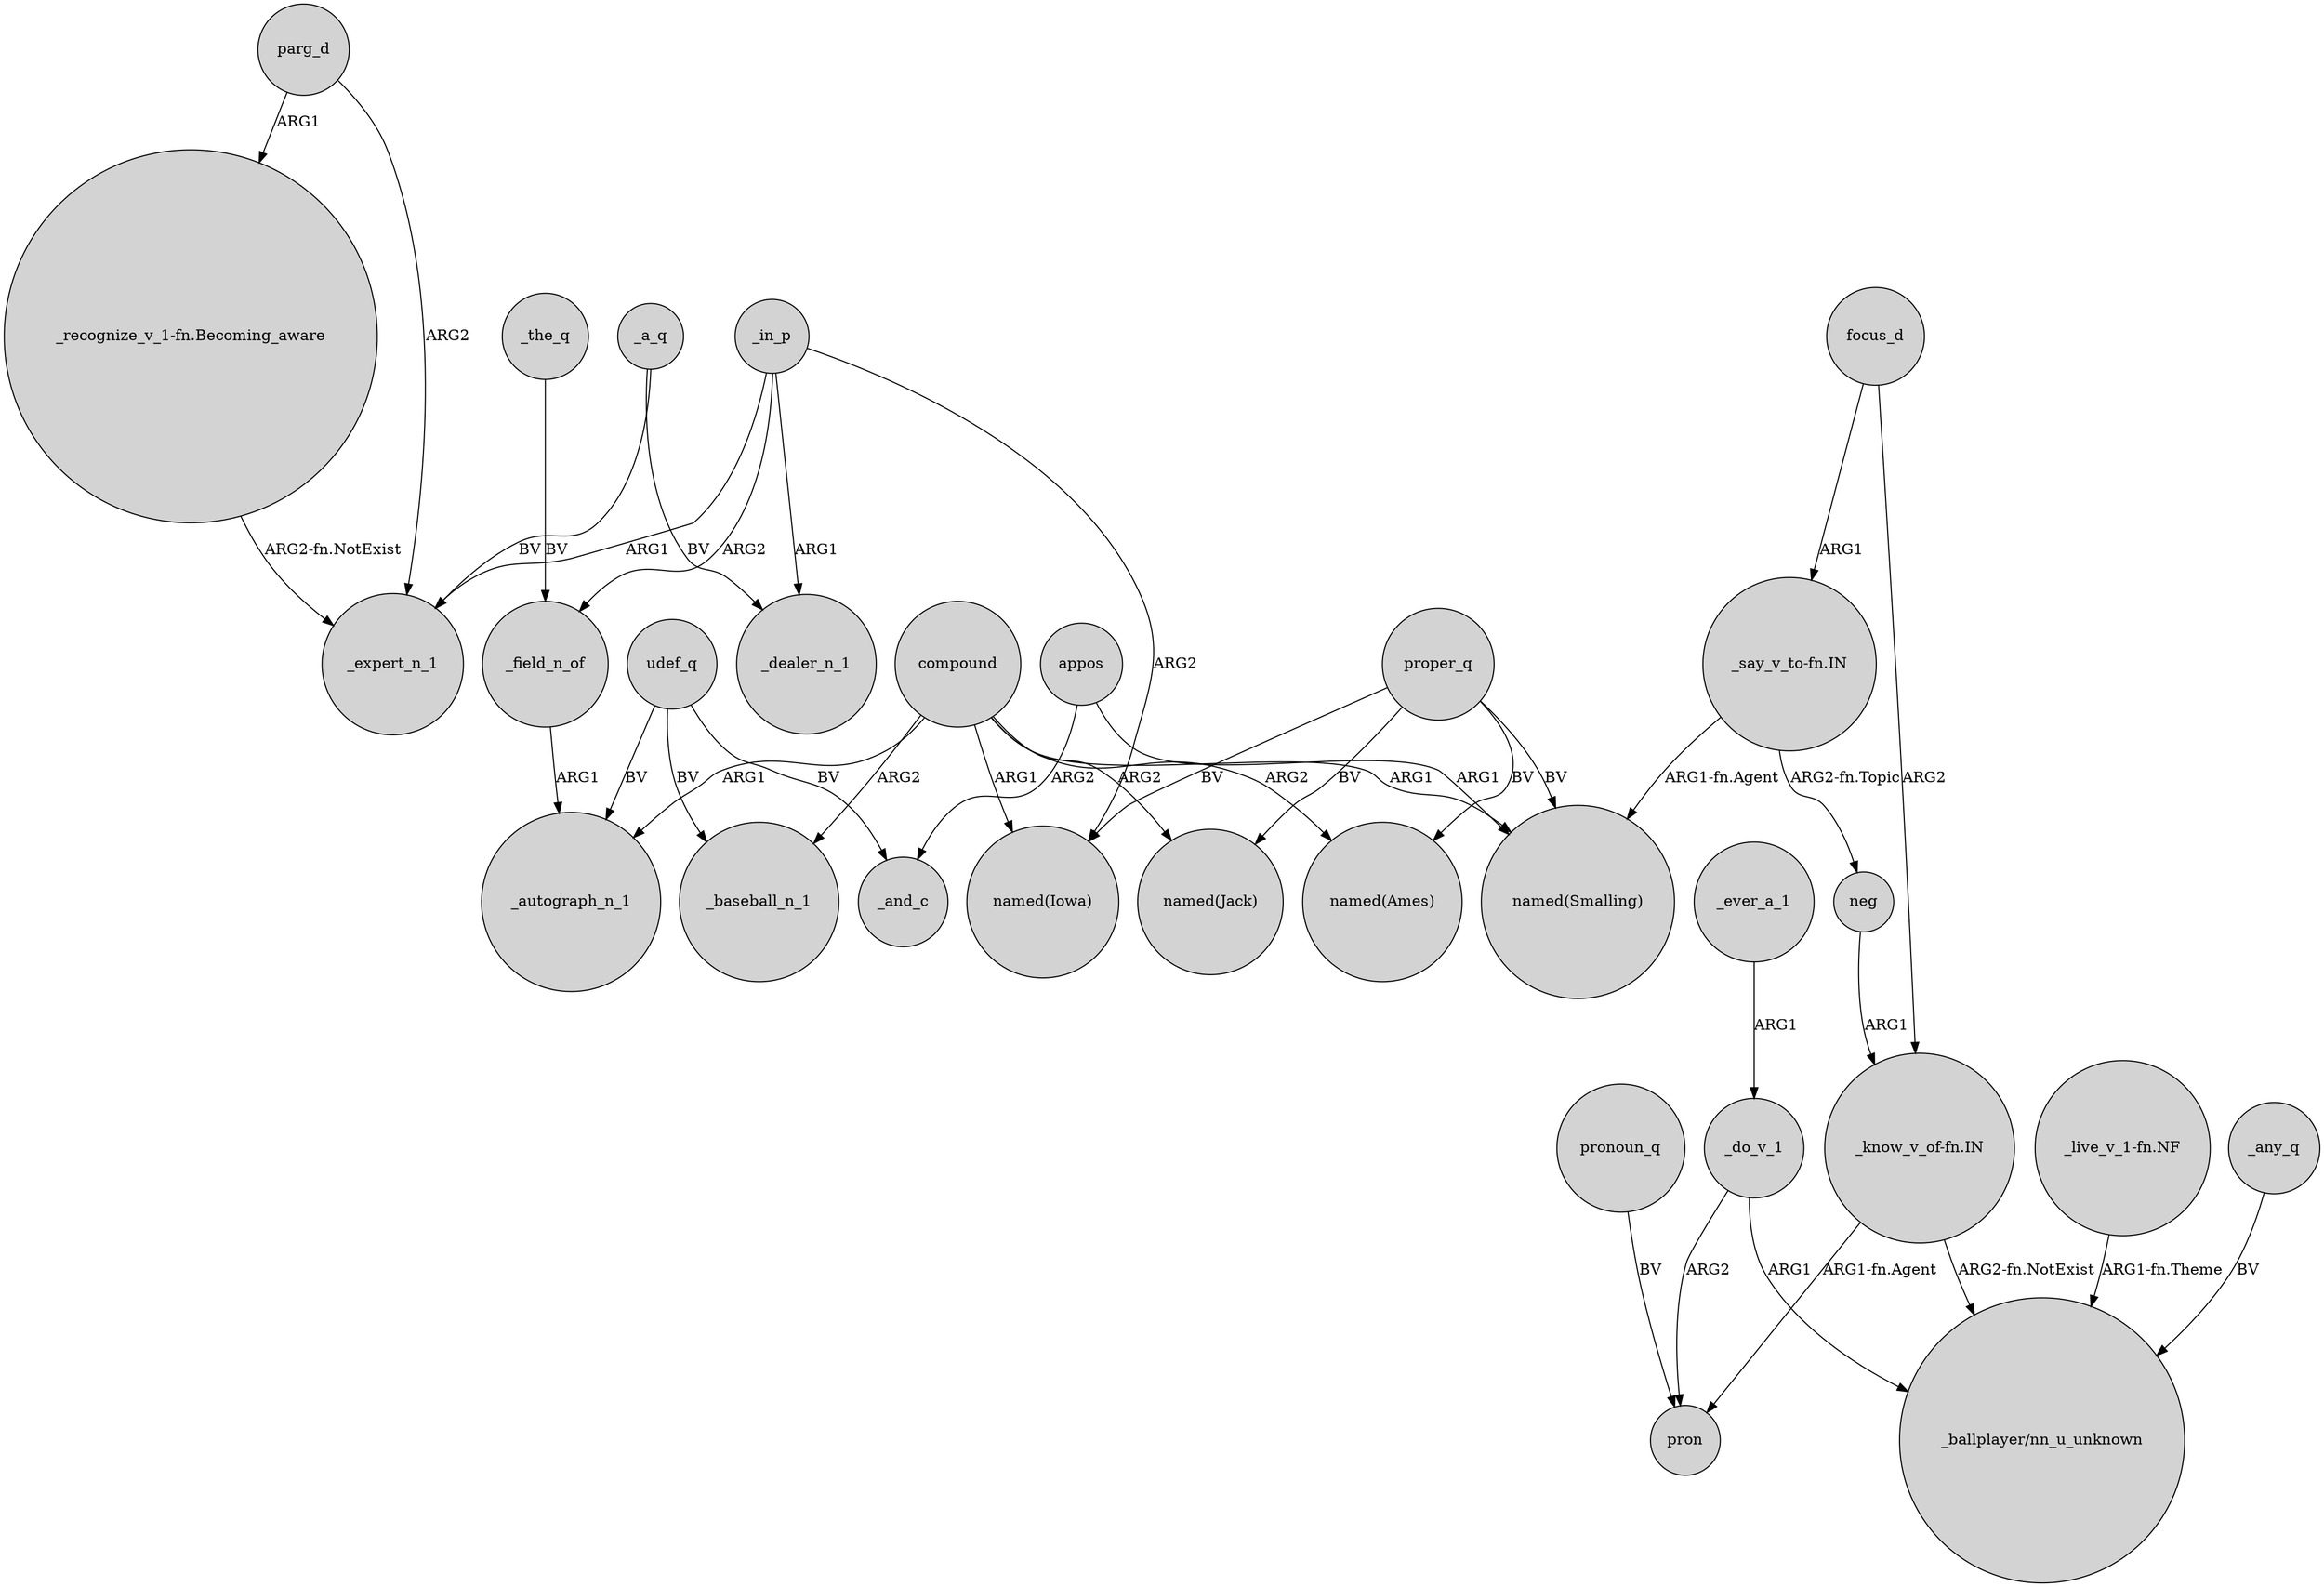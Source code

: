 digraph {
	node [shape=circle style=filled]
	parg_d -> _expert_n_1 [label=ARG2]
	proper_q -> "named(Ames)" [label=BV]
	neg -> "_know_v_of-fn.IN" [label=ARG1]
	appos -> "named(Smalling)" [label=ARG1]
	"_recognize_v_1-fn.Becoming_aware" -> _expert_n_1 [label="ARG2-fn.NotExist"]
	udef_q -> _baseball_n_1 [label=BV]
	_field_n_of -> _autograph_n_1 [label=ARG1]
	compound -> "named(Ames)" [label=ARG2]
	focus_d -> "_know_v_of-fn.IN" [label=ARG2]
	"_say_v_to-fn.IN" -> "named(Smalling)" [label="ARG1-fn.Agent"]
	_do_v_1 -> pron [label=ARG2]
	udef_q -> _autograph_n_1 [label=BV]
	_in_p -> _expert_n_1 [label=ARG1]
	"_know_v_of-fn.IN" -> "_ballplayer/nn_u_unknown" [label="ARG2-fn.NotExist"]
	compound -> "named(Jack)" [label=ARG2]
	pronoun_q -> pron [label=BV]
	"_know_v_of-fn.IN" -> pron [label="ARG1-fn.Agent"]
	_any_q -> "_ballplayer/nn_u_unknown" [label=BV]
	compound -> _baseball_n_1 [label=ARG2]
	appos -> _and_c [label=ARG2]
	_the_q -> _field_n_of [label=BV]
	"_live_v_1-fn.NF" -> "_ballplayer/nn_u_unknown" [label="ARG1-fn.Theme"]
	_do_v_1 -> "_ballplayer/nn_u_unknown" [label=ARG1]
	parg_d -> "_recognize_v_1-fn.Becoming_aware" [label=ARG1]
	proper_q -> "named(Iowa)" [label=BV]
	proper_q -> "named(Jack)" [label=BV]
	_ever_a_1 -> _do_v_1 [label=ARG1]
	_a_q -> _expert_n_1 [label=BV]
	compound -> _autograph_n_1 [label=ARG1]
	"_say_v_to-fn.IN" -> neg [label="ARG2-fn.Topic"]
	_in_p -> _dealer_n_1 [label=ARG1]
	compound -> "named(Smalling)" [label=ARG1]
	compound -> "named(Iowa)" [label=ARG1]
	proper_q -> "named(Smalling)" [label=BV]
	_a_q -> _dealer_n_1 [label=BV]
	udef_q -> _and_c [label=BV]
	_in_p -> "named(Iowa)" [label=ARG2]
	_in_p -> _field_n_of [label=ARG2]
	focus_d -> "_say_v_to-fn.IN" [label=ARG1]
}
